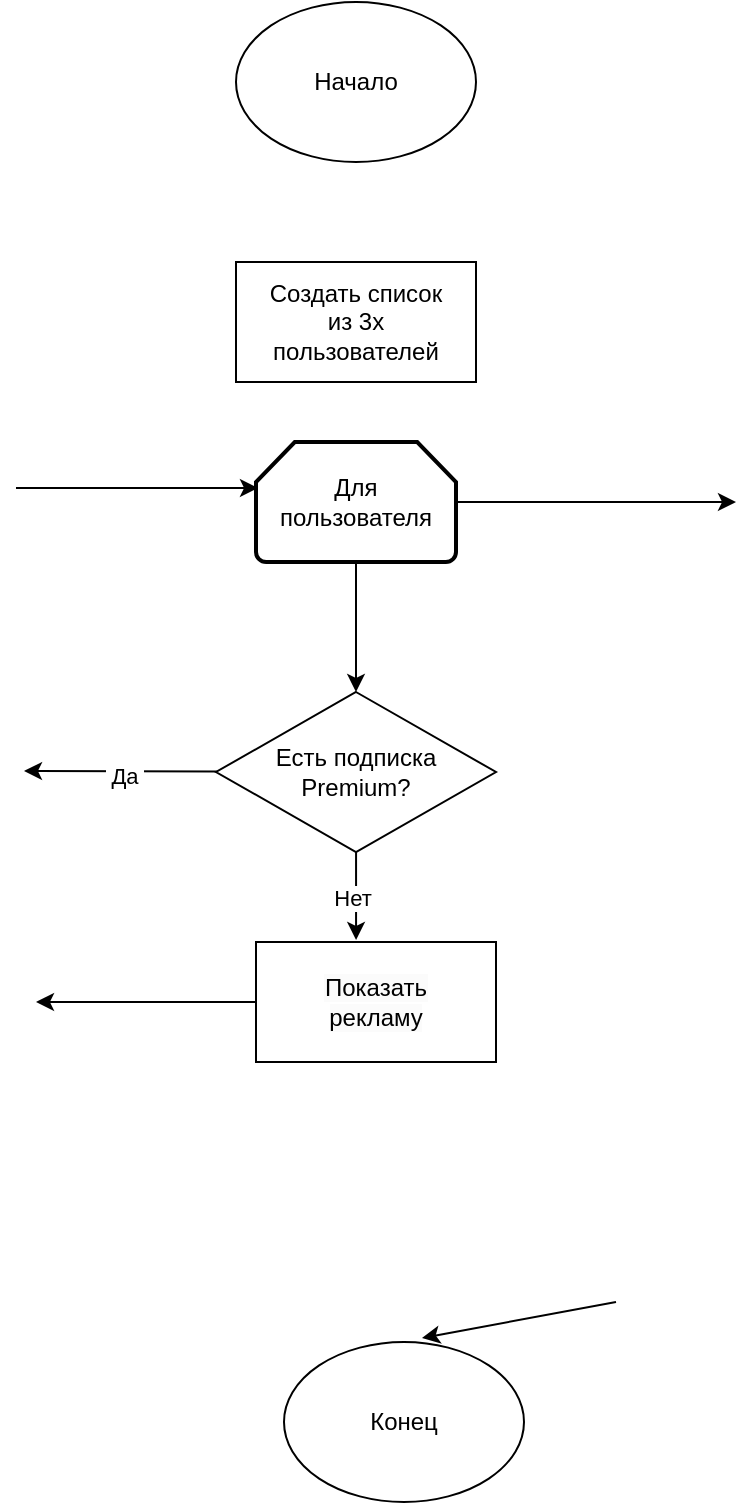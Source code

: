 <mxfile version="21.6.7" type="device">
  <diagram name="Страница — 1" id="vl8xpE9bw2vZpc14EVgm">
    <mxGraphModel dx="1194" dy="752" grid="1" gridSize="10" guides="1" tooltips="1" connect="1" arrows="1" fold="1" page="1" pageScale="1" pageWidth="827" pageHeight="1169" math="0" shadow="0">
      <root>
        <mxCell id="0" />
        <mxCell id="1" parent="0" />
        <mxCell id="NGl45Kfx3lGew7iLWRQ_-2" value="Начало" style="ellipse;whiteSpace=wrap;html=1;" vertex="1" parent="1">
          <mxGeometry x="330" y="40" width="120" height="80" as="geometry" />
        </mxCell>
        <mxCell id="NGl45Kfx3lGew7iLWRQ_-3" value="Конец" style="ellipse;whiteSpace=wrap;html=1;" vertex="1" parent="1">
          <mxGeometry x="354" y="710" width="120" height="80" as="geometry" />
        </mxCell>
        <mxCell id="NGl45Kfx3lGew7iLWRQ_-5" value="Есть подписка Premium?" style="rhombus;whiteSpace=wrap;html=1;" vertex="1" parent="1">
          <mxGeometry x="320" y="385" width="140" height="80" as="geometry" />
        </mxCell>
        <mxCell id="NGl45Kfx3lGew7iLWRQ_-7" value="" style="endArrow=classic;html=1;rounded=0;entryX=0.417;entryY=-0.017;entryDx=0;entryDy=0;entryPerimeter=0;" edge="1" parent="1" source="NGl45Kfx3lGew7iLWRQ_-5" target="NGl45Kfx3lGew7iLWRQ_-11">
          <mxGeometry width="50" height="50" relative="1" as="geometry">
            <mxPoint x="460" y="325" as="sourcePoint" />
            <mxPoint x="549.96" y="365" as="targetPoint" />
          </mxGeometry>
        </mxCell>
        <mxCell id="NGl45Kfx3lGew7iLWRQ_-8" value="&amp;nbsp;Нет&amp;nbsp;" style="edgeLabel;html=1;align=center;verticalAlign=middle;resizable=0;points=[];" vertex="1" connectable="0" parent="NGl45Kfx3lGew7iLWRQ_-7">
          <mxGeometry x="0.017" y="-2" relative="1" as="geometry">
            <mxPoint as="offset" />
          </mxGeometry>
        </mxCell>
        <mxCell id="NGl45Kfx3lGew7iLWRQ_-9" value="Создать список&lt;br style=&quot;border-color: var(--border-color);&quot;&gt;из 3х&lt;br style=&quot;border-color: var(--border-color);&quot;&gt;пользователей" style="rounded=0;whiteSpace=wrap;html=1;" vertex="1" parent="1">
          <mxGeometry x="330" y="170" width="120" height="60" as="geometry" />
        </mxCell>
        <mxCell id="NGl45Kfx3lGew7iLWRQ_-11" value="&lt;span style=&quot;color: rgb(0, 0, 0); font-family: Helvetica; font-size: 12px; font-style: normal; font-variant-ligatures: normal; font-variant-caps: normal; font-weight: 400; letter-spacing: normal; orphans: 2; text-align: center; text-indent: 0px; text-transform: none; widows: 2; word-spacing: 0px; -webkit-text-stroke-width: 0px; background-color: rgb(251, 251, 251); text-decoration-thickness: initial; text-decoration-style: initial; text-decoration-color: initial; float: none; display: inline !important;&quot;&gt;Показать&lt;/span&gt;&lt;br style=&quot;border-color: var(--border-color); color: rgb(0, 0, 0); font-family: Helvetica; font-size: 12px; font-style: normal; font-variant-ligatures: normal; font-variant-caps: normal; font-weight: 400; letter-spacing: normal; orphans: 2; text-align: center; text-indent: 0px; text-transform: none; widows: 2; word-spacing: 0px; -webkit-text-stroke-width: 0px; background-color: rgb(251, 251, 251); text-decoration-thickness: initial; text-decoration-style: initial; text-decoration-color: initial;&quot;&gt;&lt;span style=&quot;color: rgb(0, 0, 0); font-family: Helvetica; font-size: 12px; font-style: normal; font-variant-ligatures: normal; font-variant-caps: normal; font-weight: 400; letter-spacing: normal; orphans: 2; text-align: center; text-indent: 0px; text-transform: none; widows: 2; word-spacing: 0px; -webkit-text-stroke-width: 0px; background-color: rgb(251, 251, 251); text-decoration-thickness: initial; text-decoration-style: initial; text-decoration-color: initial; float: none; display: inline !important;&quot;&gt;рекламу&lt;/span&gt;" style="rounded=0;whiteSpace=wrap;html=1;" vertex="1" parent="1">
          <mxGeometry x="340" y="510" width="120" height="60" as="geometry" />
        </mxCell>
        <mxCell id="NGl45Kfx3lGew7iLWRQ_-13" value="Для пользователя" style="strokeWidth=2;html=1;shape=mxgraph.flowchart.loop_limit;whiteSpace=wrap;" vertex="1" parent="1">
          <mxGeometry x="340" y="260" width="100" height="60" as="geometry" />
        </mxCell>
        <mxCell id="NGl45Kfx3lGew7iLWRQ_-14" value="" style="endArrow=classic;html=1;rounded=0;entryX=0.5;entryY=0;entryDx=0;entryDy=0;" edge="1" parent="1" source="NGl45Kfx3lGew7iLWRQ_-13" target="NGl45Kfx3lGew7iLWRQ_-5">
          <mxGeometry width="50" height="50" relative="1" as="geometry">
            <mxPoint x="270" y="390" as="sourcePoint" />
            <mxPoint x="320" y="340" as="targetPoint" />
          </mxGeometry>
        </mxCell>
        <mxCell id="NGl45Kfx3lGew7iLWRQ_-16" value="" style="endArrow=classic;html=1;rounded=0;entryX=0.01;entryY=0.383;entryDx=0;entryDy=0;entryPerimeter=0;" edge="1" parent="1" target="NGl45Kfx3lGew7iLWRQ_-13">
          <mxGeometry width="50" height="50" relative="1" as="geometry">
            <mxPoint x="220" y="283" as="sourcePoint" />
            <mxPoint x="180" y="630" as="targetPoint" />
          </mxGeometry>
        </mxCell>
        <mxCell id="NGl45Kfx3lGew7iLWRQ_-19" value="" style="endArrow=classic;html=1;rounded=0;exitX=0;exitY=0.5;exitDx=0;exitDy=0;" edge="1" parent="1" source="NGl45Kfx3lGew7iLWRQ_-11">
          <mxGeometry width="50" height="50" relative="1" as="geometry">
            <mxPoint x="390" y="565" as="sourcePoint" />
            <mxPoint x="230" y="540" as="targetPoint" />
          </mxGeometry>
        </mxCell>
        <mxCell id="NGl45Kfx3lGew7iLWRQ_-20" value="" style="endArrow=classic;html=1;rounded=0;" edge="1" parent="1" source="NGl45Kfx3lGew7iLWRQ_-5">
          <mxGeometry width="50" height="50" relative="1" as="geometry">
            <mxPoint x="354" y="424.5" as="sourcePoint" />
            <mxPoint x="224" y="424.5" as="targetPoint" />
          </mxGeometry>
        </mxCell>
        <mxCell id="NGl45Kfx3lGew7iLWRQ_-21" value="&amp;nbsp;Да&amp;nbsp;" style="edgeLabel;html=1;align=center;verticalAlign=middle;resizable=0;points=[];" vertex="1" connectable="0" parent="NGl45Kfx3lGew7iLWRQ_-20">
          <mxGeometry x="-0.038" y="2" relative="1" as="geometry">
            <mxPoint as="offset" />
          </mxGeometry>
        </mxCell>
        <mxCell id="NGl45Kfx3lGew7iLWRQ_-22" value="" style="endArrow=classic;html=1;rounded=0;" edge="1" parent="1" source="NGl45Kfx3lGew7iLWRQ_-13">
          <mxGeometry width="50" height="50" relative="1" as="geometry">
            <mxPoint x="530" y="360" as="sourcePoint" />
            <mxPoint x="580" y="290" as="targetPoint" />
          </mxGeometry>
        </mxCell>
        <mxCell id="NGl45Kfx3lGew7iLWRQ_-23" value="" style="endArrow=classic;html=1;rounded=0;entryX=0.575;entryY=-0.025;entryDx=0;entryDy=0;entryPerimeter=0;" edge="1" parent="1" target="NGl45Kfx3lGew7iLWRQ_-3">
          <mxGeometry width="50" height="50" relative="1" as="geometry">
            <mxPoint x="520" y="690" as="sourcePoint" />
            <mxPoint x="570" y="640" as="targetPoint" />
          </mxGeometry>
        </mxCell>
      </root>
    </mxGraphModel>
  </diagram>
</mxfile>

